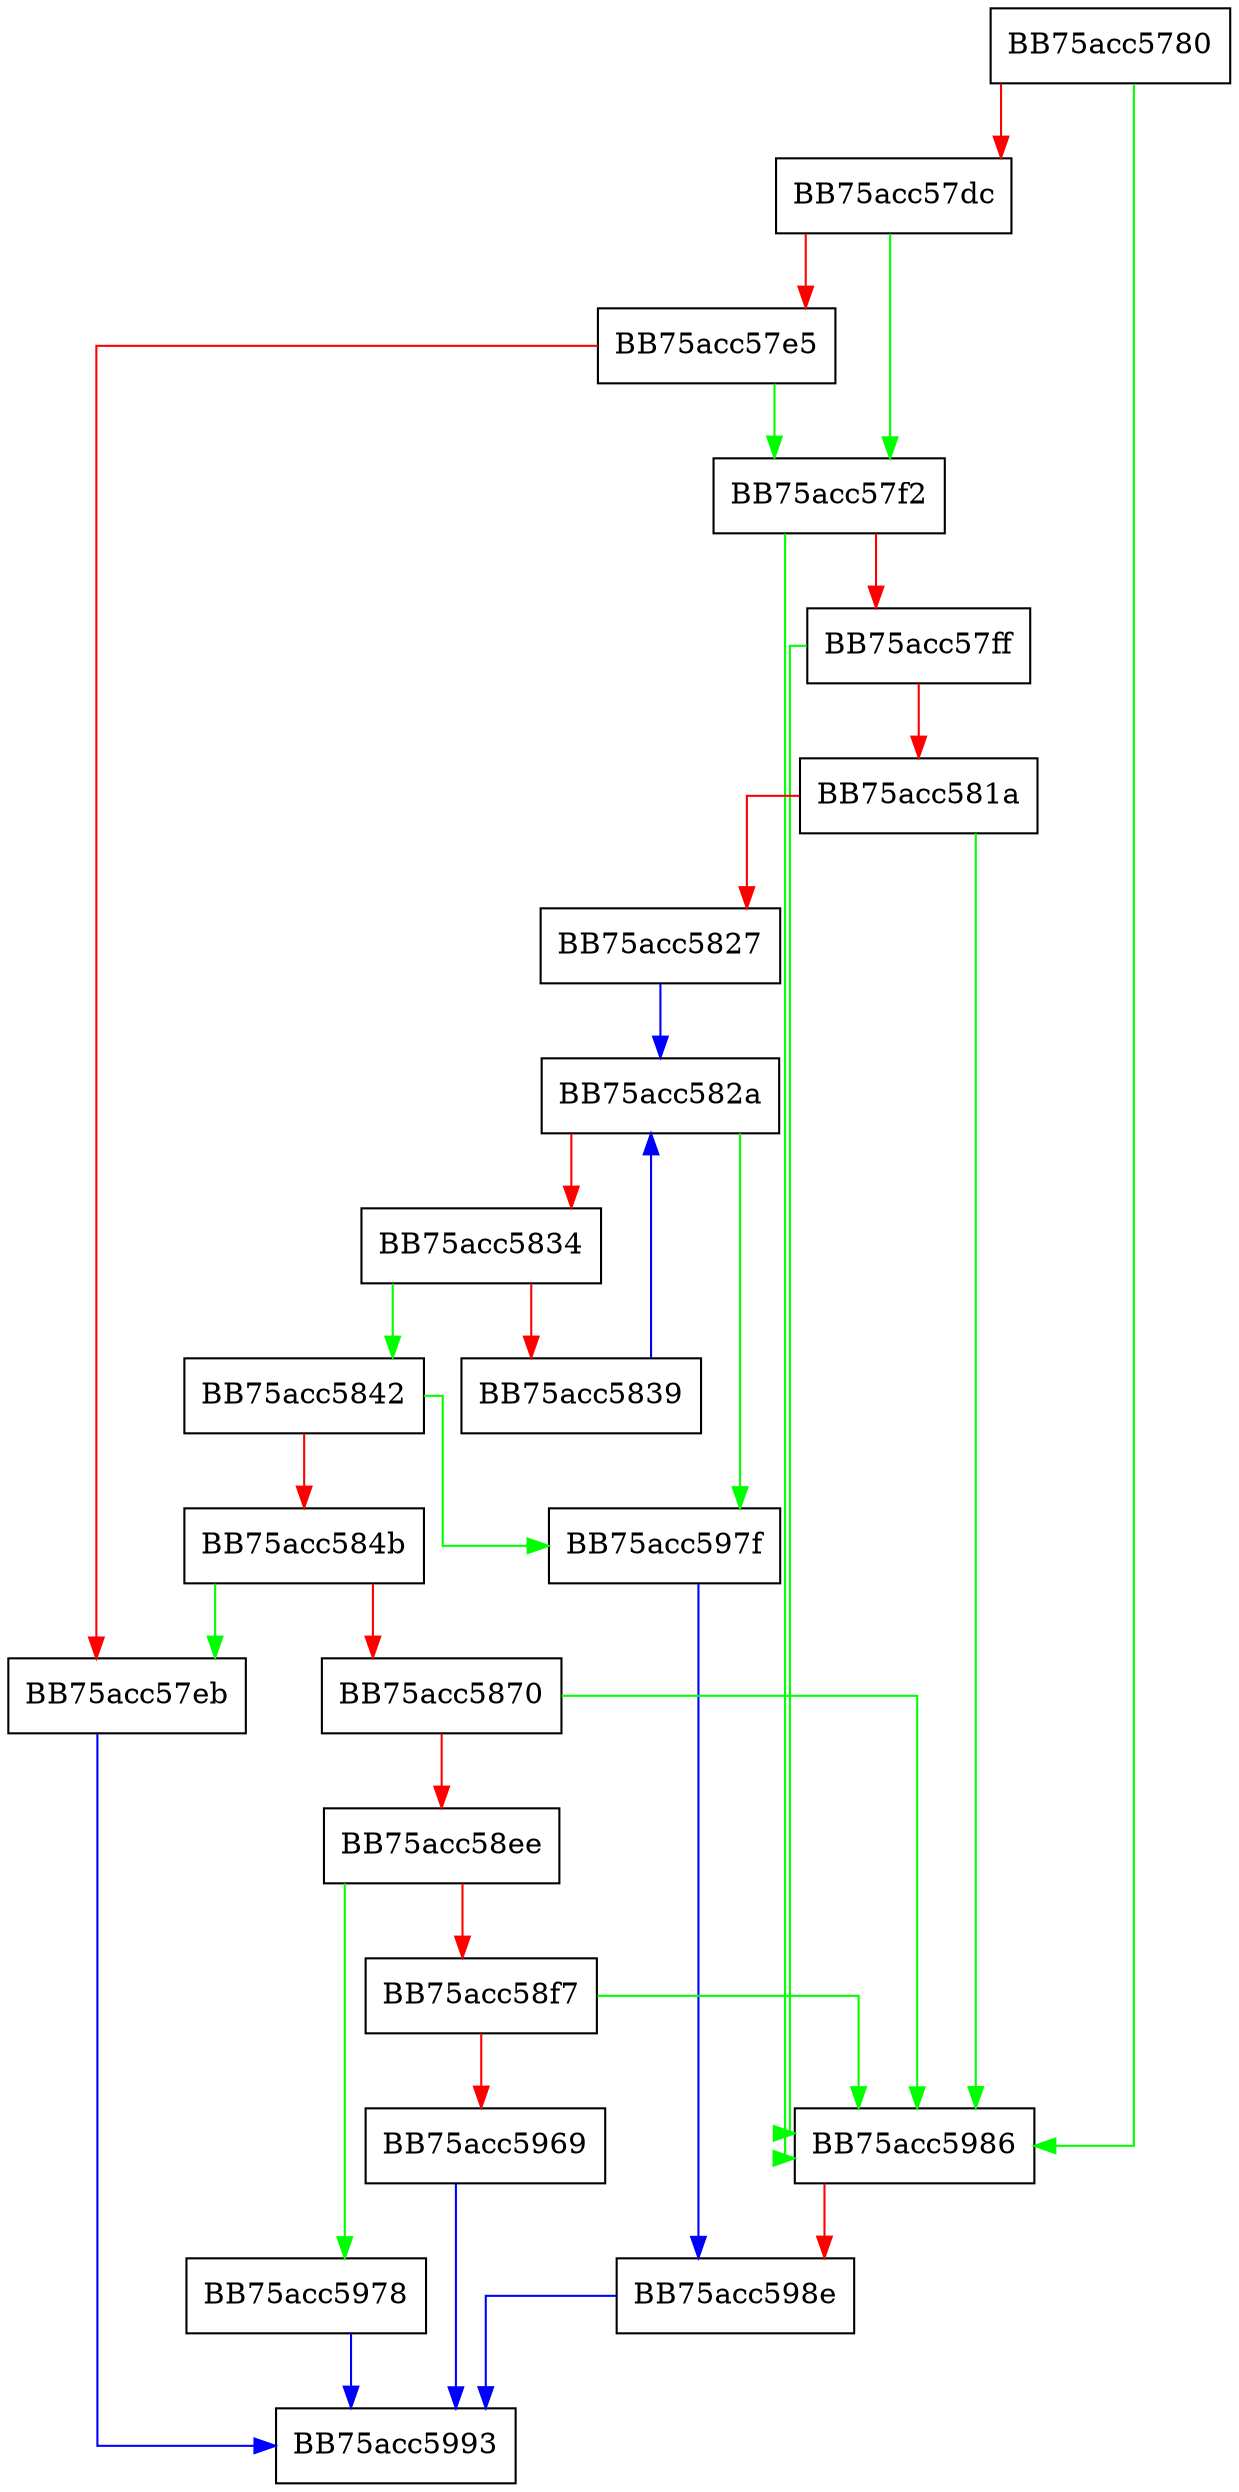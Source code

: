 digraph ScanAmsiUacThreatResource {
  node [shape="box"];
  graph [splines=ortho];
  BB75acc5780 -> BB75acc5986 [color="green"];
  BB75acc5780 -> BB75acc57dc [color="red"];
  BB75acc57dc -> BB75acc57f2 [color="green"];
  BB75acc57dc -> BB75acc57e5 [color="red"];
  BB75acc57e5 -> BB75acc57f2 [color="green"];
  BB75acc57e5 -> BB75acc57eb [color="red"];
  BB75acc57eb -> BB75acc5993 [color="blue"];
  BB75acc57f2 -> BB75acc5986 [color="green"];
  BB75acc57f2 -> BB75acc57ff [color="red"];
  BB75acc57ff -> BB75acc5986 [color="green"];
  BB75acc57ff -> BB75acc581a [color="red"];
  BB75acc581a -> BB75acc5986 [color="green"];
  BB75acc581a -> BB75acc5827 [color="red"];
  BB75acc5827 -> BB75acc582a [color="blue"];
  BB75acc582a -> BB75acc597f [color="green"];
  BB75acc582a -> BB75acc5834 [color="red"];
  BB75acc5834 -> BB75acc5842 [color="green"];
  BB75acc5834 -> BB75acc5839 [color="red"];
  BB75acc5839 -> BB75acc582a [color="blue"];
  BB75acc5842 -> BB75acc597f [color="green"];
  BB75acc5842 -> BB75acc584b [color="red"];
  BB75acc584b -> BB75acc57eb [color="green"];
  BB75acc584b -> BB75acc5870 [color="red"];
  BB75acc5870 -> BB75acc5986 [color="green"];
  BB75acc5870 -> BB75acc58ee [color="red"];
  BB75acc58ee -> BB75acc5978 [color="green"];
  BB75acc58ee -> BB75acc58f7 [color="red"];
  BB75acc58f7 -> BB75acc5986 [color="green"];
  BB75acc58f7 -> BB75acc5969 [color="red"];
  BB75acc5969 -> BB75acc5993 [color="blue"];
  BB75acc5978 -> BB75acc5993 [color="blue"];
  BB75acc597f -> BB75acc598e [color="blue"];
  BB75acc5986 -> BB75acc598e [color="red"];
  BB75acc598e -> BB75acc5993 [color="blue"];
}